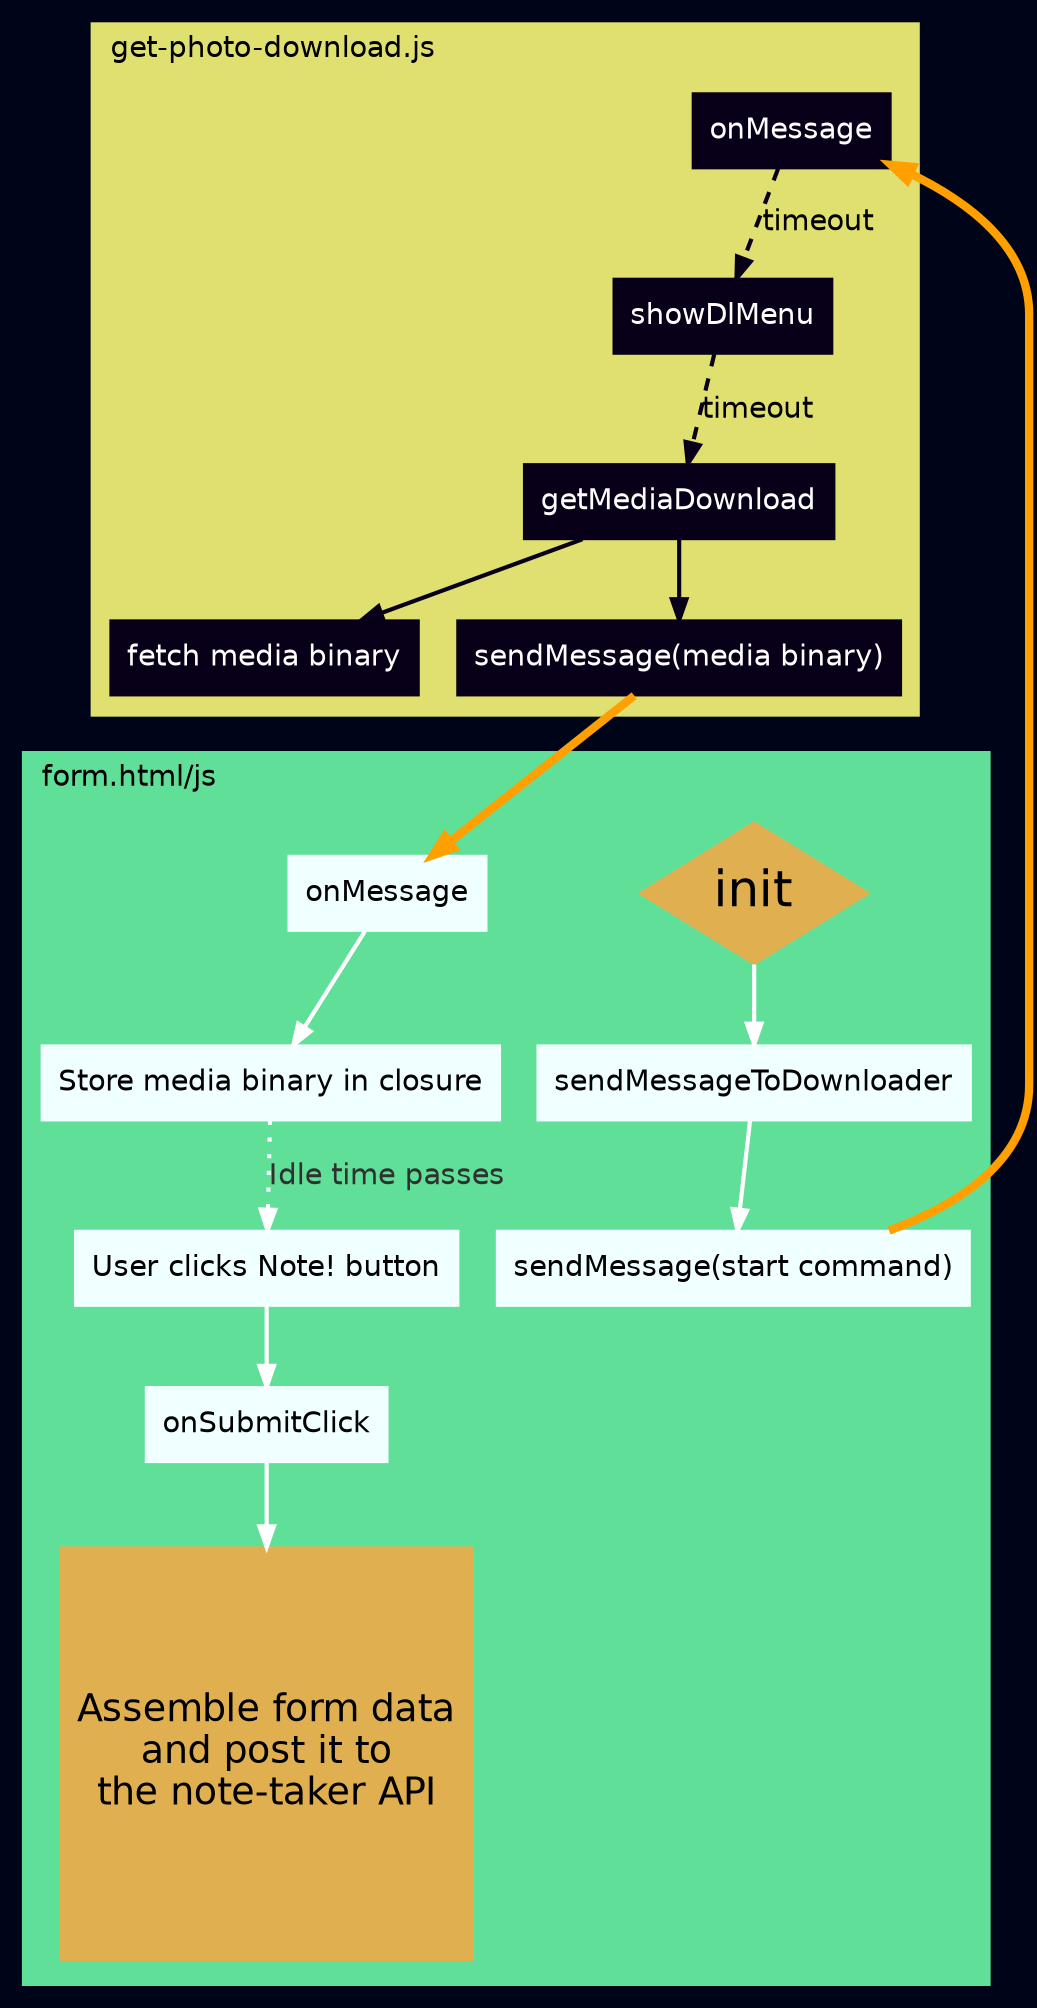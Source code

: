 digraph G {
  rankdir=TB;
  ratio=2.;
  splines=spline;
  bgcolor="#000418";
  graph [fontsize=14, fontname="Helvetica", penwidth=3];
  node [fontname="Helvetica", shape=box, style=filled, color="#f0ffff"];
  edge [fontname="Helvetica", color="#ffa000", fontcolor="white", penwidth=4];
  
  subgraph cluster {
    label = "form.html/js";
    labeljust=l;
    style=filled;
    color="#60df98";
    edge [fontcolor="#303030", color="white", penwidth=2];
  
    fOnMessage[label="onMessage"];
    init [shape=Mdiamond, fontsize=24, color="#e0b050"];
    lastStep [shape=Msquare, label="Assemble form data\nand post it to\nthe note-taker API",
    fontsize="18", color="#e0b050"];
    init -> sendMessageToDownloader -> "sendMessage(start command)";
    fOnMessage -> "Store media binary in closure";
    "Store media binary in closure" -> "User clicks Note! button" [style=dotted label="Idle time passes"];
    "User clicks Note! button" -> onSubmitClick -> lastStep;
    

  }
    
  subgraph cluster_1 {
    label = "get-photo-download.js";
    labeljust=l;
    style=filled;
    color="#e0e070";
    node [color="#080018", fontcolor="white"];
    edge [color="#080018", fontcolor="black", penwidth=2];
    
    dlOnMessage[label="onMessage"];
    dlOnMessage -> showDlMenu [style=dashed, label="timeout"];
    showDlMenu -> getMediaDownload [style=dashed, label="timeout"];
    getMediaDownload -> "fetch media binary";
    getMediaDownload -> "sendMessage(media binary)";
  }

  "sendMessage(start command)" -> dlOnMessage;
  "sendMessage(media binary)" -> fOnMessage;
}